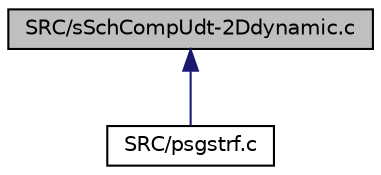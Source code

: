 digraph "SRC/sSchCompUdt-2Ddynamic.c"
{
 // LATEX_PDF_SIZE
  edge [fontname="Helvetica",fontsize="10",labelfontname="Helvetica",labelfontsize="10"];
  node [fontname="Helvetica",fontsize="10",shape=record];
  Node1 [label="SRC/sSchCompUdt-2Ddynamic.c",height=0.2,width=0.4,color="black", fillcolor="grey75", style="filled", fontcolor="black",tooltip=" "];
  Node1 -> Node2 [dir="back",color="midnightblue",fontsize="10",style="solid",fontname="Helvetica"];
  Node2 [label="SRC/psgstrf.c",height=0.2,width=0.4,color="black", fillcolor="white", style="filled",URL="$psgstrf_8c.html",tooltip="Performs LU factorization in parallel."];
}
